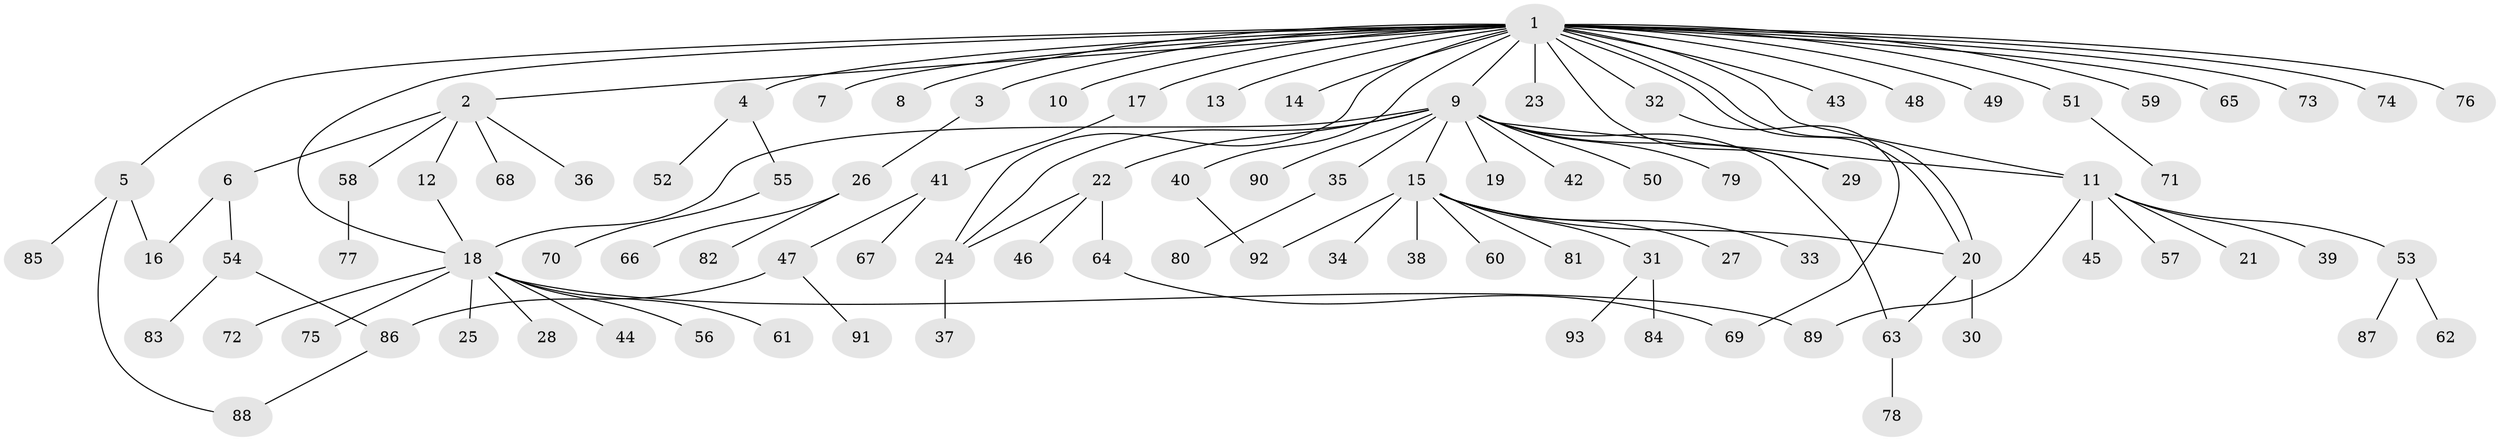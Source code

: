 // coarse degree distribution, {8: 0.0425531914893617, 1: 0.723404255319149, 3: 0.0851063829787234, 26: 0.02127659574468085, 2: 0.06382978723404255, 11: 0.02127659574468085, 4: 0.02127659574468085, 7: 0.02127659574468085}
// Generated by graph-tools (version 1.1) at 2025/48/03/06/25 01:48:57]
// undirected, 93 vertices, 107 edges
graph export_dot {
graph [start="1"]
  node [color=gray90,style=filled];
  1;
  2;
  3;
  4;
  5;
  6;
  7;
  8;
  9;
  10;
  11;
  12;
  13;
  14;
  15;
  16;
  17;
  18;
  19;
  20;
  21;
  22;
  23;
  24;
  25;
  26;
  27;
  28;
  29;
  30;
  31;
  32;
  33;
  34;
  35;
  36;
  37;
  38;
  39;
  40;
  41;
  42;
  43;
  44;
  45;
  46;
  47;
  48;
  49;
  50;
  51;
  52;
  53;
  54;
  55;
  56;
  57;
  58;
  59;
  60;
  61;
  62;
  63;
  64;
  65;
  66;
  67;
  68;
  69;
  70;
  71;
  72;
  73;
  74;
  75;
  76;
  77;
  78;
  79;
  80;
  81;
  82;
  83;
  84;
  85;
  86;
  87;
  88;
  89;
  90;
  91;
  92;
  93;
  1 -- 2;
  1 -- 3;
  1 -- 4;
  1 -- 5;
  1 -- 7;
  1 -- 8;
  1 -- 9;
  1 -- 10;
  1 -- 11;
  1 -- 13;
  1 -- 14;
  1 -- 17;
  1 -- 18;
  1 -- 20;
  1 -- 20;
  1 -- 23;
  1 -- 24;
  1 -- 29;
  1 -- 32;
  1 -- 40;
  1 -- 43;
  1 -- 48;
  1 -- 49;
  1 -- 51;
  1 -- 59;
  1 -- 65;
  1 -- 73;
  1 -- 74;
  1 -- 76;
  2 -- 6;
  2 -- 12;
  2 -- 36;
  2 -- 58;
  2 -- 68;
  3 -- 26;
  4 -- 52;
  4 -- 55;
  5 -- 16;
  5 -- 85;
  5 -- 88;
  6 -- 16;
  6 -- 54;
  9 -- 11;
  9 -- 15;
  9 -- 18;
  9 -- 19;
  9 -- 22;
  9 -- 24;
  9 -- 29;
  9 -- 35;
  9 -- 42;
  9 -- 50;
  9 -- 63;
  9 -- 79;
  9 -- 90;
  11 -- 21;
  11 -- 39;
  11 -- 45;
  11 -- 53;
  11 -- 57;
  11 -- 89;
  12 -- 18;
  15 -- 20;
  15 -- 27;
  15 -- 31;
  15 -- 33;
  15 -- 34;
  15 -- 38;
  15 -- 60;
  15 -- 81;
  15 -- 92;
  17 -- 41;
  18 -- 25;
  18 -- 28;
  18 -- 44;
  18 -- 56;
  18 -- 61;
  18 -- 72;
  18 -- 75;
  18 -- 89;
  20 -- 30;
  20 -- 63;
  22 -- 24;
  22 -- 46;
  22 -- 64;
  24 -- 37;
  26 -- 66;
  26 -- 82;
  31 -- 84;
  31 -- 93;
  32 -- 69;
  35 -- 80;
  40 -- 92;
  41 -- 47;
  41 -- 67;
  47 -- 86;
  47 -- 91;
  51 -- 71;
  53 -- 62;
  53 -- 87;
  54 -- 83;
  54 -- 86;
  55 -- 70;
  58 -- 77;
  63 -- 78;
  64 -- 69;
  86 -- 88;
}
